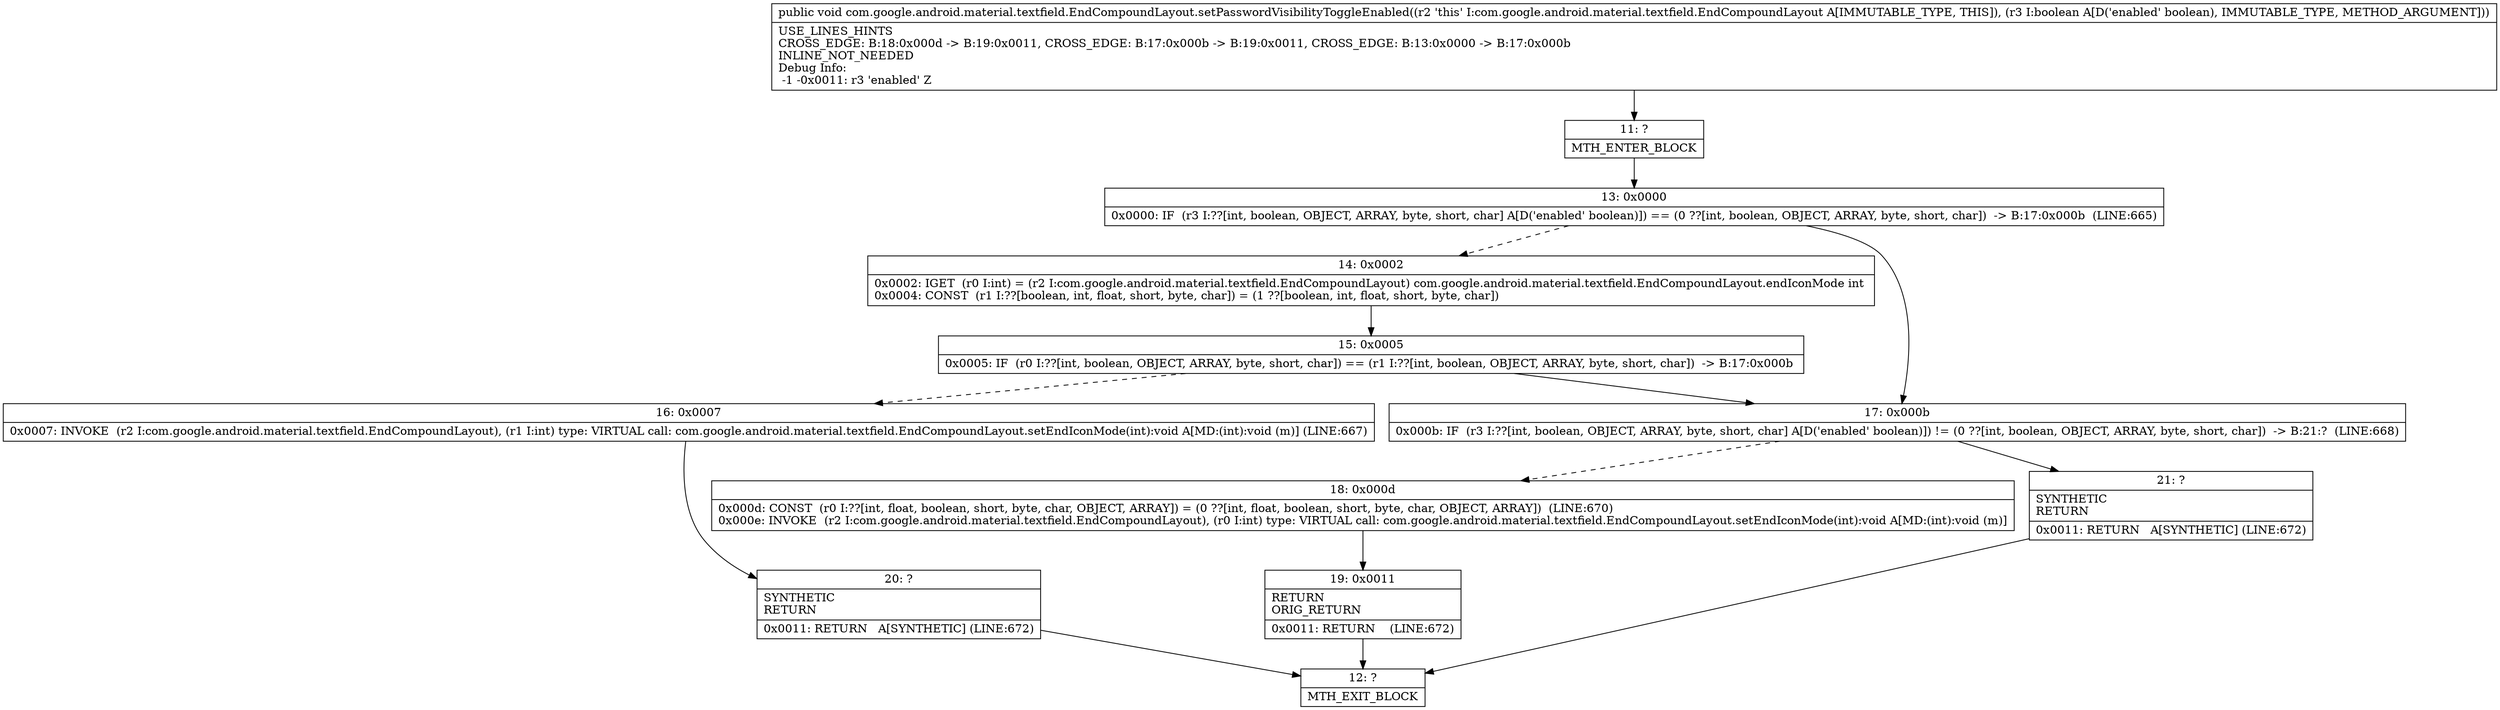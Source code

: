 digraph "CFG forcom.google.android.material.textfield.EndCompoundLayout.setPasswordVisibilityToggleEnabled(Z)V" {
Node_11 [shape=record,label="{11\:\ ?|MTH_ENTER_BLOCK\l}"];
Node_13 [shape=record,label="{13\:\ 0x0000|0x0000: IF  (r3 I:??[int, boolean, OBJECT, ARRAY, byte, short, char] A[D('enabled' boolean)]) == (0 ??[int, boolean, OBJECT, ARRAY, byte, short, char])  \-\> B:17:0x000b  (LINE:665)\l}"];
Node_14 [shape=record,label="{14\:\ 0x0002|0x0002: IGET  (r0 I:int) = (r2 I:com.google.android.material.textfield.EndCompoundLayout) com.google.android.material.textfield.EndCompoundLayout.endIconMode int \l0x0004: CONST  (r1 I:??[boolean, int, float, short, byte, char]) = (1 ??[boolean, int, float, short, byte, char]) \l}"];
Node_15 [shape=record,label="{15\:\ 0x0005|0x0005: IF  (r0 I:??[int, boolean, OBJECT, ARRAY, byte, short, char]) == (r1 I:??[int, boolean, OBJECT, ARRAY, byte, short, char])  \-\> B:17:0x000b \l}"];
Node_16 [shape=record,label="{16\:\ 0x0007|0x0007: INVOKE  (r2 I:com.google.android.material.textfield.EndCompoundLayout), (r1 I:int) type: VIRTUAL call: com.google.android.material.textfield.EndCompoundLayout.setEndIconMode(int):void A[MD:(int):void (m)] (LINE:667)\l}"];
Node_20 [shape=record,label="{20\:\ ?|SYNTHETIC\lRETURN\l|0x0011: RETURN   A[SYNTHETIC] (LINE:672)\l}"];
Node_12 [shape=record,label="{12\:\ ?|MTH_EXIT_BLOCK\l}"];
Node_17 [shape=record,label="{17\:\ 0x000b|0x000b: IF  (r3 I:??[int, boolean, OBJECT, ARRAY, byte, short, char] A[D('enabled' boolean)]) != (0 ??[int, boolean, OBJECT, ARRAY, byte, short, char])  \-\> B:21:?  (LINE:668)\l}"];
Node_18 [shape=record,label="{18\:\ 0x000d|0x000d: CONST  (r0 I:??[int, float, boolean, short, byte, char, OBJECT, ARRAY]) = (0 ??[int, float, boolean, short, byte, char, OBJECT, ARRAY])  (LINE:670)\l0x000e: INVOKE  (r2 I:com.google.android.material.textfield.EndCompoundLayout), (r0 I:int) type: VIRTUAL call: com.google.android.material.textfield.EndCompoundLayout.setEndIconMode(int):void A[MD:(int):void (m)]\l}"];
Node_19 [shape=record,label="{19\:\ 0x0011|RETURN\lORIG_RETURN\l|0x0011: RETURN    (LINE:672)\l}"];
Node_21 [shape=record,label="{21\:\ ?|SYNTHETIC\lRETURN\l|0x0011: RETURN   A[SYNTHETIC] (LINE:672)\l}"];
MethodNode[shape=record,label="{public void com.google.android.material.textfield.EndCompoundLayout.setPasswordVisibilityToggleEnabled((r2 'this' I:com.google.android.material.textfield.EndCompoundLayout A[IMMUTABLE_TYPE, THIS]), (r3 I:boolean A[D('enabled' boolean), IMMUTABLE_TYPE, METHOD_ARGUMENT]))  | USE_LINES_HINTS\lCROSS_EDGE: B:18:0x000d \-\> B:19:0x0011, CROSS_EDGE: B:17:0x000b \-\> B:19:0x0011, CROSS_EDGE: B:13:0x0000 \-\> B:17:0x000b\lINLINE_NOT_NEEDED\lDebug Info:\l  \-1 \-0x0011: r3 'enabled' Z\l}"];
MethodNode -> Node_11;Node_11 -> Node_13;
Node_13 -> Node_14[style=dashed];
Node_13 -> Node_17;
Node_14 -> Node_15;
Node_15 -> Node_16[style=dashed];
Node_15 -> Node_17;
Node_16 -> Node_20;
Node_20 -> Node_12;
Node_17 -> Node_18[style=dashed];
Node_17 -> Node_21;
Node_18 -> Node_19;
Node_19 -> Node_12;
Node_21 -> Node_12;
}

